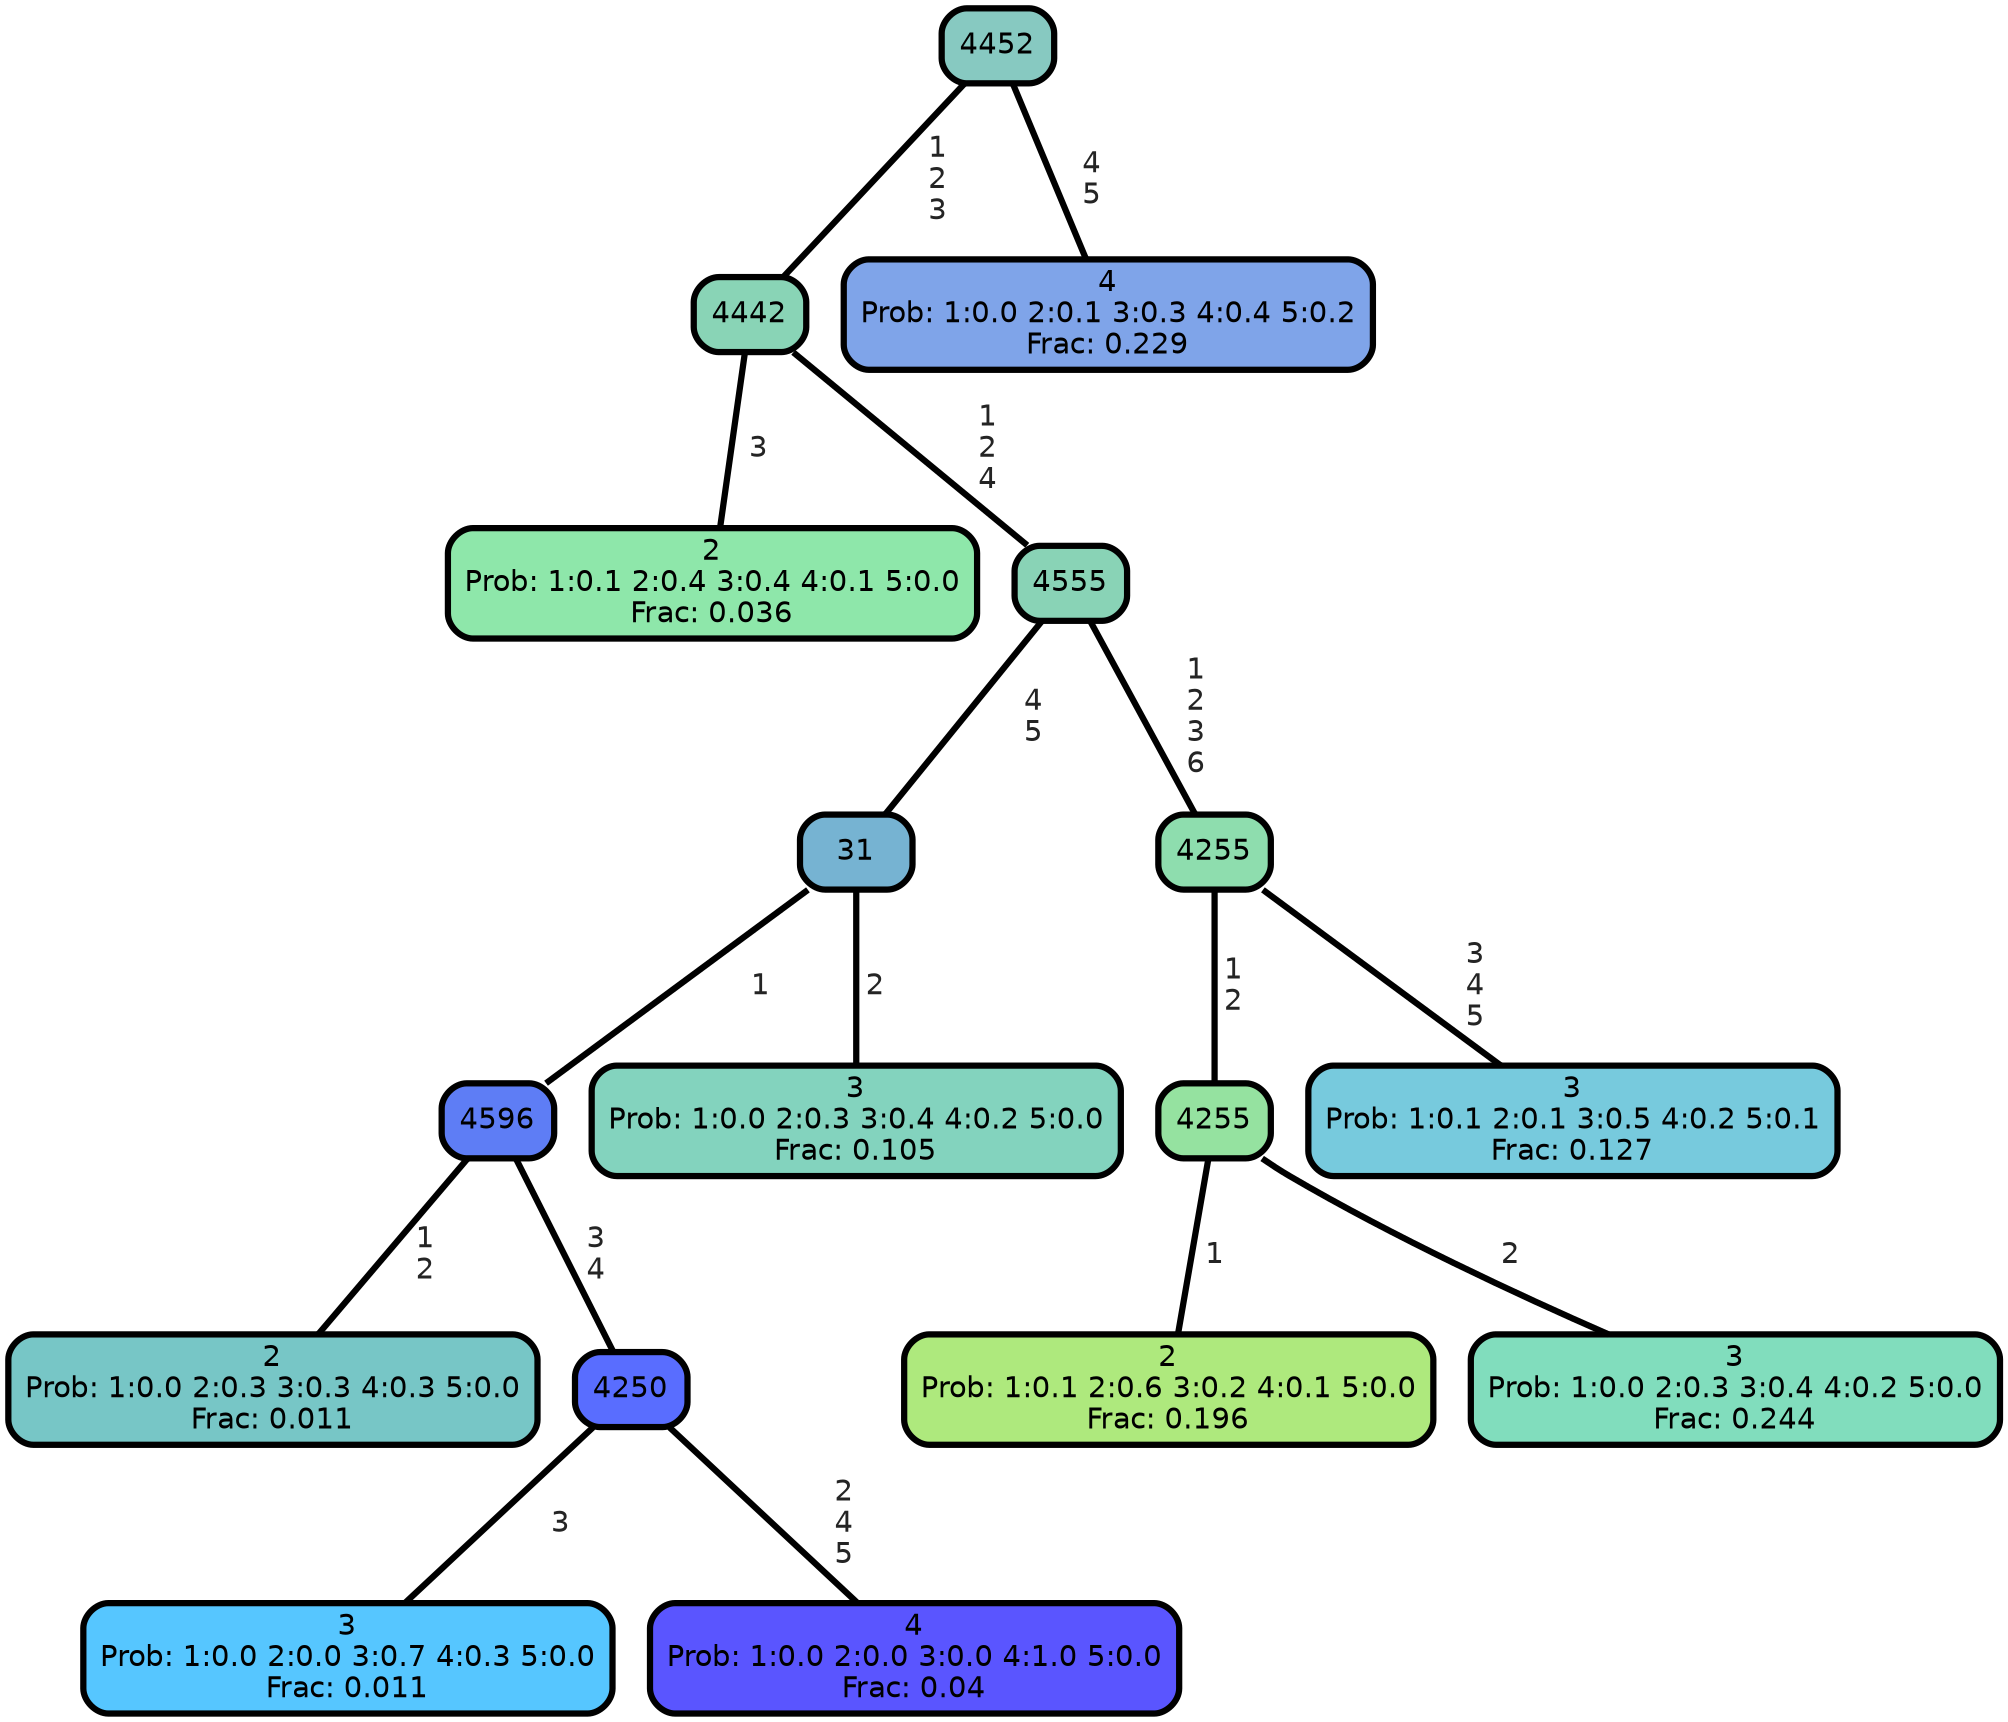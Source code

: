 graph Tree {
node [shape=box, style="filled, rounded",color="black",penwidth="3",fontcolor="black",                 fontname=helvetica] ;
graph [ranksep="0 equally", splines=straight,                 bgcolor=transparent, dpi=200] ;
edge [fontname=helvetica, fontweight=bold,fontcolor=grey14,color=black] ;
0 [label="2
Prob: 1:0.1 2:0.4 3:0.4 4:0.1 5:0.0
Frac: 0.036", fillcolor="#8ee7aa"] ;
1 [label="4442", fillcolor="#89d4b6"] ;
2 [label="2
Prob: 1:0.0 2:0.3 3:0.3 4:0.3 5:0.0
Frac: 0.011", fillcolor="#77c6c6"] ;
3 [label="4596", fillcolor="#5e7df5"] ;
4 [label="3
Prob: 1:0.0 2:0.0 3:0.7 4:0.3 5:0.0
Frac: 0.011", fillcolor="#56c6ff"] ;
5 [label="4250", fillcolor="#596dff"] ;
6 [label="4
Prob: 1:0.0 2:0.0 3:0.0 4:1.0 5:0.0
Frac: 0.04", fillcolor="#5a55ff"] ;
7 [label="31", fillcolor="#76b3d2"] ;
8 [label="3
Prob: 1:0.0 2:0.3 3:0.4 4:0.2 5:0.0
Frac: 0.105", fillcolor="#83d3be"] ;
9 [label="4555", fillcolor="#89d3b6"] ;
10 [label="2
Prob: 1:0.1 2:0.6 3:0.2 4:0.1 5:0.0
Frac: 0.196", fillcolor="#aee97d"] ;
11 [label="4255", fillcolor="#95e2a0"] ;
12 [label="3
Prob: 1:0.0 2:0.3 3:0.4 4:0.2 5:0.0
Frac: 0.244", fillcolor="#81ddbd"] ;
13 [label="4255", fillcolor="#8eddae"] ;
14 [label="3
Prob: 1:0.1 2:0.1 3:0.5 4:0.2 5:0.1
Frac: 0.127", fillcolor="#77cadd"] ;
15 [label="4452", fillcolor="#87c9c1"] ;
16 [label="4
Prob: 1:0.0 2:0.1 3:0.3 4:0.4 5:0.2
Frac: 0.229", fillcolor="#7fa4e9"] ;
1 -- 0 [label=" 3",penwidth=3] ;
1 -- 9 [label=" 1\n 2\n 4",penwidth=3] ;
3 -- 2 [label=" 1\n 2",penwidth=3] ;
3 -- 5 [label=" 3\n 4",penwidth=3] ;
5 -- 4 [label=" 3",penwidth=3] ;
5 -- 6 [label=" 2\n 4\n 5",penwidth=3] ;
7 -- 3 [label=" 1",penwidth=3] ;
7 -- 8 [label=" 2",penwidth=3] ;
9 -- 7 [label=" 4\n 5",penwidth=3] ;
9 -- 13 [label=" 1\n 2\n 3\n 6",penwidth=3] ;
11 -- 10 [label=" 1",penwidth=3] ;
11 -- 12 [label=" 2",penwidth=3] ;
13 -- 11 [label=" 1\n 2",penwidth=3] ;
13 -- 14 [label=" 3\n 4\n 5",penwidth=3] ;
15 -- 1 [label=" 1\n 2\n 3",penwidth=3] ;
15 -- 16 [label=" 4\n 5",penwidth=3] ;
{rank = same;}}